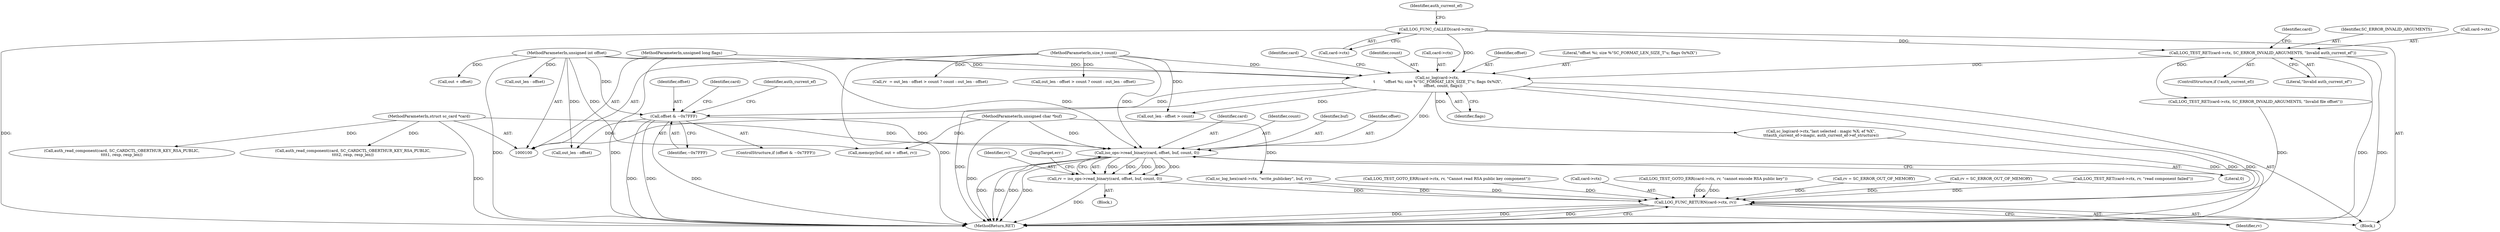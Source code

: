 digraph "0_OpenSC_8fe377e93b4b56060e5bbfb6f3142ceaeca744fa_11@API" {
"1000381" [label="(Call,iso_ops->read_binary(card, offset, buf, count, 0))"];
"1000101" [label="(MethodParameterIn,struct sc_card *card)"];
"1000160" [label="(Call,offset & ~0x7FFF)"];
"1000140" [label="(Call,sc_log(card->ctx,\n \t       \"offset %i; size %\"SC_FORMAT_LEN_SIZE_T\"u; flags 0x%lX\",\n \t       offset, count, flags))"];
"1000134" [label="(Call,LOG_TEST_RET(card->ctx, SC_ERROR_INVALID_ARGUMENTS, \"Invalid auth_current_ef\"))"];
"1000127" [label="(Call,LOG_FUNC_CALLED(card->ctx))"];
"1000102" [label="(MethodParameterIn,unsigned int offset)"];
"1000104" [label="(MethodParameterIn,size_t count)"];
"1000105" [label="(MethodParameterIn,unsigned long flags)"];
"1000103" [label="(MethodParameterIn,unsigned char *buf)"];
"1000379" [label="(Call,rv = iso_ops->read_binary(card, offset, buf, count, 0))"];
"1000402" [label="(Call,LOG_FUNC_RETURN(card->ctx, rv))"];
"1000128" [label="(Call,card->ctx)"];
"1000163" [label="(Call,LOG_TEST_RET(card->ctx, SC_ERROR_INVALID_ARGUMENTS, \"Invalid file offset\"))"];
"1000134" [label="(Call,LOG_TEST_RET(card->ctx, SC_ERROR_INVALID_ARGUMENTS, \"Invalid auth_current_ef\"))"];
"1000145" [label="(Identifier,offset)"];
"1000382" [label="(Identifier,card)"];
"1000380" [label="(Identifier,rv)"];
"1000127" [label="(Call,LOG_FUNC_CALLED(card->ctx))"];
"1000161" [label="(Identifier,offset)"];
"1000386" [label="(Literal,0)"];
"1000267" [label="(Call,auth_read_component(card, SC_CARDCTL_OBERTHUR_KEY_RSA_PUBLIC,\n\t\t\t\t1, resp, resp_len))"];
"1000370" [label="(Call,sc_log_hex(card->ctx, \"write_publickey\", buf, rv))"];
"1000402" [label="(Call,LOG_FUNC_RETURN(card->ctx, rv))"];
"1000193" [label="(Call,auth_read_component(card, SC_CARDCTL_OBERTHUR_KEY_RSA_PUBLIC,\n\t\t\t\t2, resp, resp_len))"];
"1000385" [label="(Identifier,count)"];
"1000273" [label="(Call,LOG_TEST_GOTO_ERR(card->ctx, rv, \"Cannot read RSA public key component\"))"];
"1000384" [label="(Identifier,buf)"];
"1000379" [label="(Call,rv = iso_ops->read_binary(card, offset, buf, count, 0))"];
"1000159" [label="(ControlStructure,if (offset & ~0x7FFF))"];
"1000403" [label="(Call,card->ctx)"];
"1000344" [label="(Call,LOG_TEST_GOTO_ERR(card->ctx, rv, \"cannot encode RSA public key\"))"];
"1000135" [label="(Call,card->ctx)"];
"1000131" [label="(ControlStructure,if (!auth_current_ef))"];
"1000139" [label="(Literal,\"Invalid auth_current_ef\")"];
"1000142" [label="(Identifier,card)"];
"1000352" [label="(Call,rv  = out_len - offset > count ? count : out_len - offset)"];
"1000361" [label="(Call,out_len - offset)"];
"1000381" [label="(Call,iso_ops->read_binary(card, offset, buf, count, 0))"];
"1000296" [label="(Call,rv = SC_ERROR_OUT_OF_MEMORY)"];
"1000240" [label="(Call,rv = SC_ERROR_OUT_OF_MEMORY)"];
"1000160" [label="(Call,offset & ~0x7FFF)"];
"1000162" [label="(Identifier,~0x7FFF)"];
"1000144" [label="(Literal,\"offset %i; size %\"SC_FORMAT_LEN_SIZE_T\"u; flags 0x%lX\")"];
"1000133" [label="(Identifier,auth_current_ef)"];
"1000150" [label="(Identifier,card)"];
"1000406" [label="(Identifier,rv)"];
"1000199" [label="(Call,LOG_TEST_RET(card->ctx, rv, \"read component failed\"))"];
"1000383" [label="(Identifier,offset)"];
"1000355" [label="(Call,out_len - offset > count)"];
"1000105" [label="(MethodParameterIn,unsigned long flags)"];
"1000147" [label="(Identifier,flags)"];
"1000104" [label="(MethodParameterIn,size_t count)"];
"1000101" [label="(MethodParameterIn,struct sc_card *card)"];
"1000354" [label="(Call,out_len - offset > count ? count : out_len - offset)"];
"1000407" [label="(MethodReturn,RET)"];
"1000364" [label="(Call,memcpy(buf, out + offset, rv))"];
"1000146" [label="(Identifier,count)"];
"1000148" [label="(Call,sc_log(card->ctx,\"last selected : magic %X; ef %X\",\n\t\t\tauth_current_ef->magic, auth_current_ef->ef_structure))"];
"1000138" [label="(Identifier,SC_ERROR_INVALID_ARGUMENTS)"];
"1000165" [label="(Identifier,card)"];
"1000173" [label="(Identifier,auth_current_ef)"];
"1000356" [label="(Call,out_len - offset)"];
"1000106" [label="(Block,)"];
"1000102" [label="(MethodParameterIn,unsigned int offset)"];
"1000366" [label="(Call,out + offset)"];
"1000141" [label="(Call,card->ctx)"];
"1000387" [label="(JumpTarget,err:)"];
"1000140" [label="(Call,sc_log(card->ctx,\n \t       \"offset %i; size %\"SC_FORMAT_LEN_SIZE_T\"u; flags 0x%lX\",\n \t       offset, count, flags))"];
"1000103" [label="(MethodParameterIn,unsigned char *buf)"];
"1000378" [label="(Block,)"];
"1000381" -> "1000379"  [label="AST: "];
"1000381" -> "1000386"  [label="CFG: "];
"1000382" -> "1000381"  [label="AST: "];
"1000383" -> "1000381"  [label="AST: "];
"1000384" -> "1000381"  [label="AST: "];
"1000385" -> "1000381"  [label="AST: "];
"1000386" -> "1000381"  [label="AST: "];
"1000379" -> "1000381"  [label="CFG: "];
"1000381" -> "1000407"  [label="DDG: "];
"1000381" -> "1000407"  [label="DDG: "];
"1000381" -> "1000407"  [label="DDG: "];
"1000381" -> "1000407"  [label="DDG: "];
"1000381" -> "1000379"  [label="DDG: "];
"1000381" -> "1000379"  [label="DDG: "];
"1000381" -> "1000379"  [label="DDG: "];
"1000381" -> "1000379"  [label="DDG: "];
"1000381" -> "1000379"  [label="DDG: "];
"1000101" -> "1000381"  [label="DDG: "];
"1000160" -> "1000381"  [label="DDG: "];
"1000102" -> "1000381"  [label="DDG: "];
"1000103" -> "1000381"  [label="DDG: "];
"1000140" -> "1000381"  [label="DDG: "];
"1000104" -> "1000381"  [label="DDG: "];
"1000101" -> "1000100"  [label="AST: "];
"1000101" -> "1000407"  [label="DDG: "];
"1000101" -> "1000193"  [label="DDG: "];
"1000101" -> "1000267"  [label="DDG: "];
"1000160" -> "1000159"  [label="AST: "];
"1000160" -> "1000162"  [label="CFG: "];
"1000161" -> "1000160"  [label="AST: "];
"1000162" -> "1000160"  [label="AST: "];
"1000165" -> "1000160"  [label="CFG: "];
"1000173" -> "1000160"  [label="CFG: "];
"1000160" -> "1000407"  [label="DDG: "];
"1000160" -> "1000407"  [label="DDG: "];
"1000160" -> "1000407"  [label="DDG: "];
"1000140" -> "1000160"  [label="DDG: "];
"1000102" -> "1000160"  [label="DDG: "];
"1000160" -> "1000356"  [label="DDG: "];
"1000140" -> "1000106"  [label="AST: "];
"1000140" -> "1000147"  [label="CFG: "];
"1000141" -> "1000140"  [label="AST: "];
"1000144" -> "1000140"  [label="AST: "];
"1000145" -> "1000140"  [label="AST: "];
"1000146" -> "1000140"  [label="AST: "];
"1000147" -> "1000140"  [label="AST: "];
"1000150" -> "1000140"  [label="CFG: "];
"1000140" -> "1000407"  [label="DDG: "];
"1000140" -> "1000407"  [label="DDG: "];
"1000140" -> "1000407"  [label="DDG: "];
"1000134" -> "1000140"  [label="DDG: "];
"1000127" -> "1000140"  [label="DDG: "];
"1000102" -> "1000140"  [label="DDG: "];
"1000104" -> "1000140"  [label="DDG: "];
"1000105" -> "1000140"  [label="DDG: "];
"1000140" -> "1000148"  [label="DDG: "];
"1000140" -> "1000355"  [label="DDG: "];
"1000134" -> "1000131"  [label="AST: "];
"1000134" -> "1000139"  [label="CFG: "];
"1000135" -> "1000134"  [label="AST: "];
"1000138" -> "1000134"  [label="AST: "];
"1000139" -> "1000134"  [label="AST: "];
"1000142" -> "1000134"  [label="CFG: "];
"1000134" -> "1000407"  [label="DDG: "];
"1000134" -> "1000407"  [label="DDG: "];
"1000127" -> "1000134"  [label="DDG: "];
"1000134" -> "1000163"  [label="DDG: "];
"1000127" -> "1000106"  [label="AST: "];
"1000127" -> "1000128"  [label="CFG: "];
"1000128" -> "1000127"  [label="AST: "];
"1000133" -> "1000127"  [label="CFG: "];
"1000127" -> "1000407"  [label="DDG: "];
"1000102" -> "1000100"  [label="AST: "];
"1000102" -> "1000407"  [label="DDG: "];
"1000102" -> "1000356"  [label="DDG: "];
"1000102" -> "1000361"  [label="DDG: "];
"1000102" -> "1000364"  [label="DDG: "];
"1000102" -> "1000366"  [label="DDG: "];
"1000104" -> "1000100"  [label="AST: "];
"1000104" -> "1000407"  [label="DDG: "];
"1000104" -> "1000352"  [label="DDG: "];
"1000104" -> "1000355"  [label="DDG: "];
"1000104" -> "1000354"  [label="DDG: "];
"1000105" -> "1000100"  [label="AST: "];
"1000105" -> "1000407"  [label="DDG: "];
"1000103" -> "1000100"  [label="AST: "];
"1000103" -> "1000407"  [label="DDG: "];
"1000103" -> "1000364"  [label="DDG: "];
"1000103" -> "1000370"  [label="DDG: "];
"1000379" -> "1000378"  [label="AST: "];
"1000380" -> "1000379"  [label="AST: "];
"1000387" -> "1000379"  [label="CFG: "];
"1000379" -> "1000407"  [label="DDG: "];
"1000379" -> "1000402"  [label="DDG: "];
"1000402" -> "1000106"  [label="AST: "];
"1000402" -> "1000406"  [label="CFG: "];
"1000403" -> "1000402"  [label="AST: "];
"1000406" -> "1000402"  [label="AST: "];
"1000407" -> "1000402"  [label="CFG: "];
"1000402" -> "1000407"  [label="DDG: "];
"1000402" -> "1000407"  [label="DDG: "];
"1000402" -> "1000407"  [label="DDG: "];
"1000163" -> "1000402"  [label="DDG: "];
"1000199" -> "1000402"  [label="DDG: "];
"1000273" -> "1000402"  [label="DDG: "];
"1000148" -> "1000402"  [label="DDG: "];
"1000344" -> "1000402"  [label="DDG: "];
"1000344" -> "1000402"  [label="DDG: "];
"1000370" -> "1000402"  [label="DDG: "];
"1000370" -> "1000402"  [label="DDG: "];
"1000296" -> "1000402"  [label="DDG: "];
"1000240" -> "1000402"  [label="DDG: "];
}
